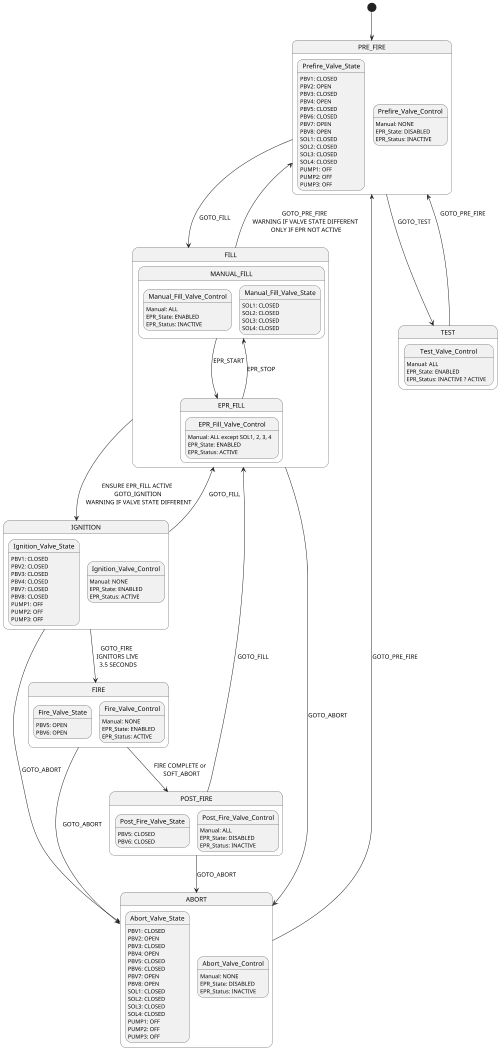 @startuml stateMachine
scale 500 width
[*] --> PRE_FIRE
PRE_FIRE --> FILL : GOTO_FILL \n
PRE_FIRE --> TEST : GOTO_TEST
FILL --> IGNITION : ENSURE EPR_FILL ACTIVE \n GOTO_IGNITION \n WARNING IF VALVE STATE DIFFERENT
FILL --> ABORT : GOTO_ABORT
FILL --> PRE_FIRE : GOTO_PRE_FIRE \n WARNING IF VALVE STATE DIFFERENT \n ONLY IF EPR NOT ACTIVE
IGNITION --> FIRE : GOTO_FIRE \n IGNITORS LIVE \n 3.5 SECONDS
IGNITION --> ABORT : GOTO_ABORT
IGNITION --> FILL : GOTO_FILL
FIRE --> ABORT : GOTO_ABORT
FIRE --> POST_FIRE : FIRE COMPLETE or \n SOFT_ABORT
POST_FIRE --> FILL : GOTO_FILL
POST_FIRE --> ABORT : GOTO_ABORT
ABORT --> PRE_FIRE : GOTO_PRE_FIRE
TEST --> PRE_FIRE : GOTO_PRE_FIRE \n\n
 
state PRE_FIRE {
  state Prefire_Valve_State: PBV1: CLOSED
  state Prefire_Valve_State: PBV2: OPEN
  state Prefire_Valve_State: PBV3: CLOSED
  state Prefire_Valve_State: PBV4: OPEN
  state Prefire_Valve_State: PBV5: CLOSED
  state Prefire_Valve_State: PBV6: CLOSED
  state Prefire_Valve_State: PBV7: OPEN
  state Prefire_Valve_State: PBV8: OPEN
  state Prefire_Valve_State: SOL1: CLOSED
  state Prefire_Valve_State: SOL2: CLOSED
  state Prefire_Valve_State: SOL3: CLOSED
  state Prefire_Valve_State: SOL4: CLOSED
  state Prefire_Valve_State: PUMP1: OFF
  state Prefire_Valve_State: PUMP2: OFF
  state Prefire_Valve_State: PUMP3: OFF
 
  state Prefire_Valve_Control
  state Prefire_Valve_Control: Manual: NONE
  state Prefire_Valve_Control: EPR_State: DISABLED
  state Prefire_Valve_Control: EPR_Status: INACTIVE
}
 
state FILL {
  state MANUAL_FILL {
    state Manual_Fill_Valve_Control
    state Manual_Fill_Valve_Control: Manual: ALL
    state Manual_Fill_Valve_Control: EPR_State: ENABLED
    state Manual_Fill_Valve_Control: EPR_Status: INACTIVE

    state Manual_Fill_Valve_State: SOL1: CLOSED
    state Manual_Fill_Valve_State: SOL2: CLOSED
    state Manual_Fill_Valve_State: SOL3: CLOSED
    state Manual_Fill_Valve_State: SOL4: CLOSED
  }
 
  MANUAL_FILL ---> EPR_FILL : EPR_START \n\n
 
  state EPR_FILL {
    state EPR_Fill_Valve_Control
    state EPR_Fill_Valve_Control: Manual: ALL except SOL1, 2, 3, 4
    state EPR_Fill_Valve_Control: EPR_State: ENABLED
    state EPR_Fill_Valve_Control: EPR_Status: ACTIVE
  }
 
  EPR_FILL ---> MANUAL_FILL : EPR_STOP
}
 
state IGNITION {
  state Ignition_Valve_State: PBV1: CLOSED
  state Ignition_Valve_State: PBV2: CLOSED
  state Ignition_Valve_State: PBV3: CLOSED
  state Ignition_Valve_State: PBV4: CLOSED
  state Ignition_Valve_State: PBV7: CLOSED
  state Ignition_Valve_State: PBV8: CLOSED
  state Ignition_Valve_State: PUMP1: OFF
  state Ignition_Valve_State: PUMP2: OFF
  state Ignition_Valve_State: PUMP3: OFF

  state Ignition_Valve_Control
  state Ignition_Valve_Control: Manual: NONE
  state Ignition_Valve_Control: EPR_State: ENABLED
  state Ignition_Valve_Control: EPR_Status: ACTIVE
}
 
state FIRE {
  state Fire_Valve_State: PBV5: OPEN
  state Fire_Valve_State: PBV6: OPEN

  state Fire_Valve_Control
  state Fire_Valve_Control: Manual: NONE
  state Fire_Valve_Control: EPR_State: ENABLED
  state Fire_Valve_Control: EPR_Status: ACTIVE
}

state POST_FIRE {
  state Post_Fire_Valve_State: PBV5: CLOSED
  state Post_Fire_Valve_State: PBV6: CLOSED

  state Post_Fire_Valve_Control
  state Post_Fire_Valve_Control: Manual: ALL
  state Post_Fire_Valve_Control: EPR_State: DISABLED
  state Post_Fire_Valve_Control: EPR_Status: INACTIVE
} 
 
state ABORT {
  state Abort_Valve_State: PBV1: CLOSED
  state Abort_Valve_State: PBV2: OPEN
  state Abort_Valve_State: PBV3: CLOSED
  state Abort_Valve_State: PBV4: OPEN
  state Abort_Valve_State: PBV5: CLOSED
  state Abort_Valve_State: PBV6: CLOSED
  state Abort_Valve_State: PBV7: OPEN
  state Abort_Valve_State: PBV8: OPEN
  state Abort_Valve_State: SOL1: CLOSED
  state Abort_Valve_State: SOL2: CLOSED
  state Abort_Valve_State: SOL3: CLOSED
  state Abort_Valve_State: SOL4: CLOSED
  state Abort_Valve_State: PUMP1: OFF
  state Abort_Valve_State: PUMP2: OFF
  state Abort_Valve_State: PUMP3: OFF
 
  state Abort_Valve_Control
  state Abort_Valve_Control: Manual: NONE
  state Abort_Valve_Control: EPR_State: DISABLED
  state Abort_Valve_Control: EPR_Status: INACTIVE
}
 
state TEST {
  state Test_Valve_Control
  state Test_Valve_Control: Manual: ALL
  state Test_Valve_Control: EPR_State: ENABLED
  state Test_Valve_Control: EPR_Status: INACTIVE ? ACTIVE
}
@enduml
